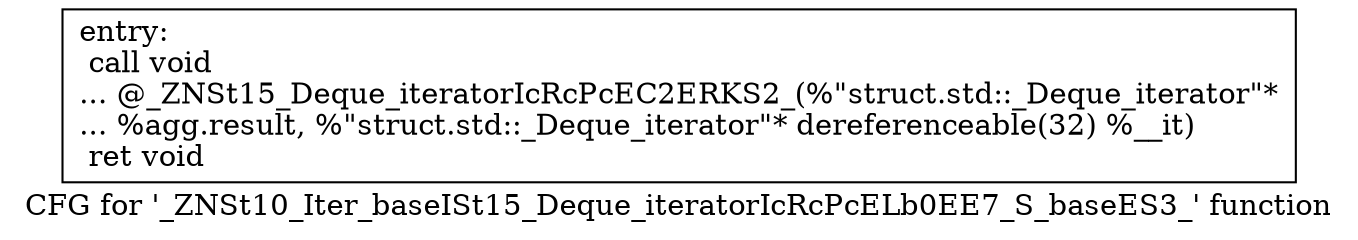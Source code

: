 digraph "CFG for '_ZNSt10_Iter_baseISt15_Deque_iteratorIcRcPcELb0EE7_S_baseES3_' function" {
	label="CFG for '_ZNSt10_Iter_baseISt15_Deque_iteratorIcRcPcELb0EE7_S_baseES3_' function";

	Node0x6ba4820 [shape=record,label="{entry:\l  call void\l... @_ZNSt15_Deque_iteratorIcRcPcEC2ERKS2_(%\"struct.std::_Deque_iterator\"*\l... %agg.result, %\"struct.std::_Deque_iterator\"* dereferenceable(32) %__it)\l  ret void\l}"];
}
